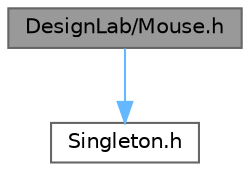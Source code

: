digraph "DesignLab/Mouse.h"
{
 // LATEX_PDF_SIZE
  bgcolor="transparent";
  edge [fontname=Helvetica,fontsize=10,labelfontname=Helvetica,labelfontsize=10];
  node [fontname=Helvetica,fontsize=10,shape=box,height=0.2,width=0.4];
  Node1 [id="Node000001",label="DesignLab/Mouse.h",height=0.2,width=0.4,color="gray40", fillcolor="grey60", style="filled", fontcolor="black",tooltip="Dxlibのマウス入力を取得するクラスの実装．"];
  Node1 -> Node2 [id="edge1_Node000001_Node000002",color="steelblue1",style="solid",tooltip=" "];
  Node2 [id="Node000002",label="Singleton.h",height=0.2,width=0.4,color="grey40", fillcolor="white", style="filled",URL="$_singleton_8h.html",tooltip="Singletonクラスの実装．"];
}
